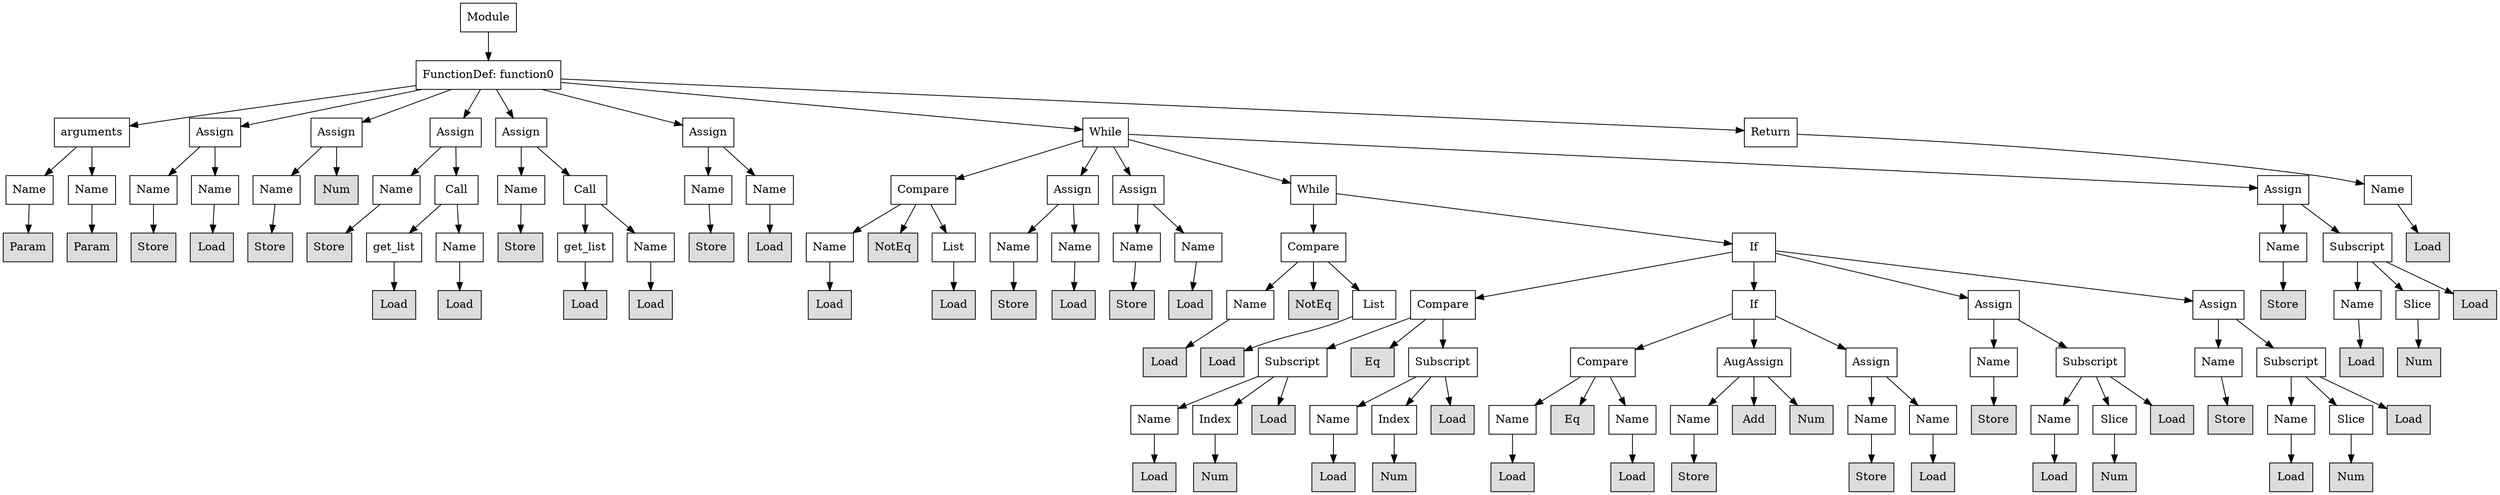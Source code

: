 digraph G {
n0 [shape=rect, label="Module"];
n1 [shape=rect, label="FunctionDef: function0"];
n2 [shape=rect, label="arguments"];
n3 [shape=rect, label="Assign"];
n4 [shape=rect, label="Assign"];
n5 [shape=rect, label="Assign"];
n6 [shape=rect, label="Assign"];
n7 [shape=rect, label="Assign"];
n8 [shape=rect, label="While"];
n9 [shape=rect, label="Return"];
n10 [shape=rect, label="Name"];
n11 [shape=rect, label="Name"];
n12 [shape=rect, label="Name"];
n13 [shape=rect, label="Name"];
n14 [shape=rect, label="Name"];
n15 [shape=rect, label="Num" style="filled" fillcolor="#dddddd"];
n16 [shape=rect, label="Name"];
n17 [shape=rect, label="Call"];
n18 [shape=rect, label="Name"];
n19 [shape=rect, label="Call"];
n20 [shape=rect, label="Name"];
n21 [shape=rect, label="Name"];
n22 [shape=rect, label="Compare"];
n23 [shape=rect, label="Assign"];
n24 [shape=rect, label="Assign"];
n25 [shape=rect, label="While"];
n26 [shape=rect, label="Assign"];
n27 [shape=rect, label="Name"];
n28 [shape=rect, label="Param" style="filled" fillcolor="#dddddd"];
n29 [shape=rect, label="Param" style="filled" fillcolor="#dddddd"];
n30 [shape=rect, label="Store" style="filled" fillcolor="#dddddd"];
n31 [shape=rect, label="Load" style="filled" fillcolor="#dddddd"];
n32 [shape=rect, label="Store" style="filled" fillcolor="#dddddd"];
n33 [shape=rect, label="Store" style="filled" fillcolor="#dddddd"];
n34 [shape=rect, label="get_list"];
n35 [shape=rect, label="Name"];
n36 [shape=rect, label="Store" style="filled" fillcolor="#dddddd"];
n37 [shape=rect, label="get_list"];
n38 [shape=rect, label="Name"];
n39 [shape=rect, label="Store" style="filled" fillcolor="#dddddd"];
n40 [shape=rect, label="Load" style="filled" fillcolor="#dddddd"];
n41 [shape=rect, label="Name"];
n42 [shape=rect, label="NotEq" style="filled" fillcolor="#dddddd"];
n43 [shape=rect, label="List"];
n44 [shape=rect, label="Name"];
n45 [shape=rect, label="Name"];
n46 [shape=rect, label="Name"];
n47 [shape=rect, label="Name"];
n48 [shape=rect, label="Compare"];
n49 [shape=rect, label="If"];
n50 [shape=rect, label="Name"];
n51 [shape=rect, label="Subscript"];
n52 [shape=rect, label="Load" style="filled" fillcolor="#dddddd"];
n53 [shape=rect, label="Load" style="filled" fillcolor="#dddddd"];
n54 [shape=rect, label="Load" style="filled" fillcolor="#dddddd"];
n55 [shape=rect, label="Load" style="filled" fillcolor="#dddddd"];
n56 [shape=rect, label="Load" style="filled" fillcolor="#dddddd"];
n57 [shape=rect, label="Load" style="filled" fillcolor="#dddddd"];
n58 [shape=rect, label="Load" style="filled" fillcolor="#dddddd"];
n59 [shape=rect, label="Store" style="filled" fillcolor="#dddddd"];
n60 [shape=rect, label="Load" style="filled" fillcolor="#dddddd"];
n61 [shape=rect, label="Store" style="filled" fillcolor="#dddddd"];
n62 [shape=rect, label="Load" style="filled" fillcolor="#dddddd"];
n63 [shape=rect, label="Name"];
n64 [shape=rect, label="NotEq" style="filled" fillcolor="#dddddd"];
n65 [shape=rect, label="List"];
n66 [shape=rect, label="Compare"];
n67 [shape=rect, label="If"];
n68 [shape=rect, label="Assign"];
n69 [shape=rect, label="Assign"];
n70 [shape=rect, label="Store" style="filled" fillcolor="#dddddd"];
n71 [shape=rect, label="Name"];
n72 [shape=rect, label="Slice"];
n73 [shape=rect, label="Load" style="filled" fillcolor="#dddddd"];
n74 [shape=rect, label="Load" style="filled" fillcolor="#dddddd"];
n75 [shape=rect, label="Load" style="filled" fillcolor="#dddddd"];
n76 [shape=rect, label="Subscript"];
n77 [shape=rect, label="Eq" style="filled" fillcolor="#dddddd"];
n78 [shape=rect, label="Subscript"];
n79 [shape=rect, label="Compare"];
n80 [shape=rect, label="AugAssign"];
n81 [shape=rect, label="Assign"];
n82 [shape=rect, label="Name"];
n83 [shape=rect, label="Subscript"];
n84 [shape=rect, label="Name"];
n85 [shape=rect, label="Subscript"];
n86 [shape=rect, label="Load" style="filled" fillcolor="#dddddd"];
n87 [shape=rect, label="Num" style="filled" fillcolor="#dddddd"];
n88 [shape=rect, label="Name"];
n89 [shape=rect, label="Index"];
n90 [shape=rect, label="Load" style="filled" fillcolor="#dddddd"];
n91 [shape=rect, label="Name"];
n92 [shape=rect, label="Index"];
n93 [shape=rect, label="Load" style="filled" fillcolor="#dddddd"];
n94 [shape=rect, label="Name"];
n95 [shape=rect, label="Eq" style="filled" fillcolor="#dddddd"];
n96 [shape=rect, label="Name"];
n97 [shape=rect, label="Name"];
n98 [shape=rect, label="Add" style="filled" fillcolor="#dddddd"];
n99 [shape=rect, label="Num" style="filled" fillcolor="#dddddd"];
n100 [shape=rect, label="Name"];
n101 [shape=rect, label="Name"];
n102 [shape=rect, label="Store" style="filled" fillcolor="#dddddd"];
n103 [shape=rect, label="Name"];
n104 [shape=rect, label="Slice"];
n105 [shape=rect, label="Load" style="filled" fillcolor="#dddddd"];
n106 [shape=rect, label="Store" style="filled" fillcolor="#dddddd"];
n107 [shape=rect, label="Name"];
n108 [shape=rect, label="Slice"];
n109 [shape=rect, label="Load" style="filled" fillcolor="#dddddd"];
n110 [shape=rect, label="Load" style="filled" fillcolor="#dddddd"];
n111 [shape=rect, label="Num" style="filled" fillcolor="#dddddd"];
n112 [shape=rect, label="Load" style="filled" fillcolor="#dddddd"];
n113 [shape=rect, label="Num" style="filled" fillcolor="#dddddd"];
n114 [shape=rect, label="Load" style="filled" fillcolor="#dddddd"];
n115 [shape=rect, label="Load" style="filled" fillcolor="#dddddd"];
n116 [shape=rect, label="Store" style="filled" fillcolor="#dddddd"];
n117 [shape=rect, label="Store" style="filled" fillcolor="#dddddd"];
n118 [shape=rect, label="Load" style="filled" fillcolor="#dddddd"];
n119 [shape=rect, label="Load" style="filled" fillcolor="#dddddd"];
n120 [shape=rect, label="Num" style="filled" fillcolor="#dddddd"];
n121 [shape=rect, label="Load" style="filled" fillcolor="#dddddd"];
n122 [shape=rect, label="Num" style="filled" fillcolor="#dddddd"];
n0 -> n1;
n1 -> n2;
n1 -> n3;
n1 -> n4;
n1 -> n5;
n1 -> n6;
n1 -> n7;
n1 -> n8;
n1 -> n9;
n2 -> n10;
n2 -> n11;
n3 -> n12;
n3 -> n13;
n4 -> n14;
n4 -> n15;
n5 -> n16;
n5 -> n17;
n6 -> n18;
n6 -> n19;
n7 -> n20;
n7 -> n21;
n8 -> n22;
n8 -> n23;
n8 -> n24;
n8 -> n25;
n8 -> n26;
n9 -> n27;
n10 -> n28;
n11 -> n29;
n12 -> n30;
n13 -> n31;
n14 -> n32;
n16 -> n33;
n17 -> n34;
n17 -> n35;
n18 -> n36;
n19 -> n37;
n19 -> n38;
n20 -> n39;
n21 -> n40;
n22 -> n41;
n22 -> n42;
n22 -> n43;
n23 -> n44;
n23 -> n45;
n24 -> n46;
n24 -> n47;
n25 -> n48;
n25 -> n49;
n26 -> n50;
n26 -> n51;
n27 -> n52;
n34 -> n53;
n35 -> n54;
n37 -> n55;
n38 -> n56;
n41 -> n57;
n43 -> n58;
n44 -> n59;
n45 -> n60;
n46 -> n61;
n47 -> n62;
n48 -> n63;
n48 -> n64;
n48 -> n65;
n49 -> n66;
n49 -> n67;
n49 -> n68;
n49 -> n69;
n50 -> n70;
n51 -> n71;
n51 -> n72;
n51 -> n73;
n63 -> n74;
n65 -> n75;
n66 -> n76;
n66 -> n77;
n66 -> n78;
n67 -> n79;
n67 -> n80;
n67 -> n81;
n68 -> n82;
n68 -> n83;
n69 -> n84;
n69 -> n85;
n71 -> n86;
n72 -> n87;
n76 -> n88;
n76 -> n89;
n76 -> n90;
n78 -> n91;
n78 -> n92;
n78 -> n93;
n79 -> n94;
n79 -> n95;
n79 -> n96;
n80 -> n97;
n80 -> n98;
n80 -> n99;
n81 -> n100;
n81 -> n101;
n82 -> n102;
n83 -> n103;
n83 -> n104;
n83 -> n105;
n84 -> n106;
n85 -> n107;
n85 -> n108;
n85 -> n109;
n88 -> n110;
n89 -> n111;
n91 -> n112;
n92 -> n113;
n94 -> n114;
n96 -> n115;
n97 -> n116;
n100 -> n117;
n101 -> n118;
n103 -> n119;
n104 -> n120;
n107 -> n121;
n108 -> n122;
}
